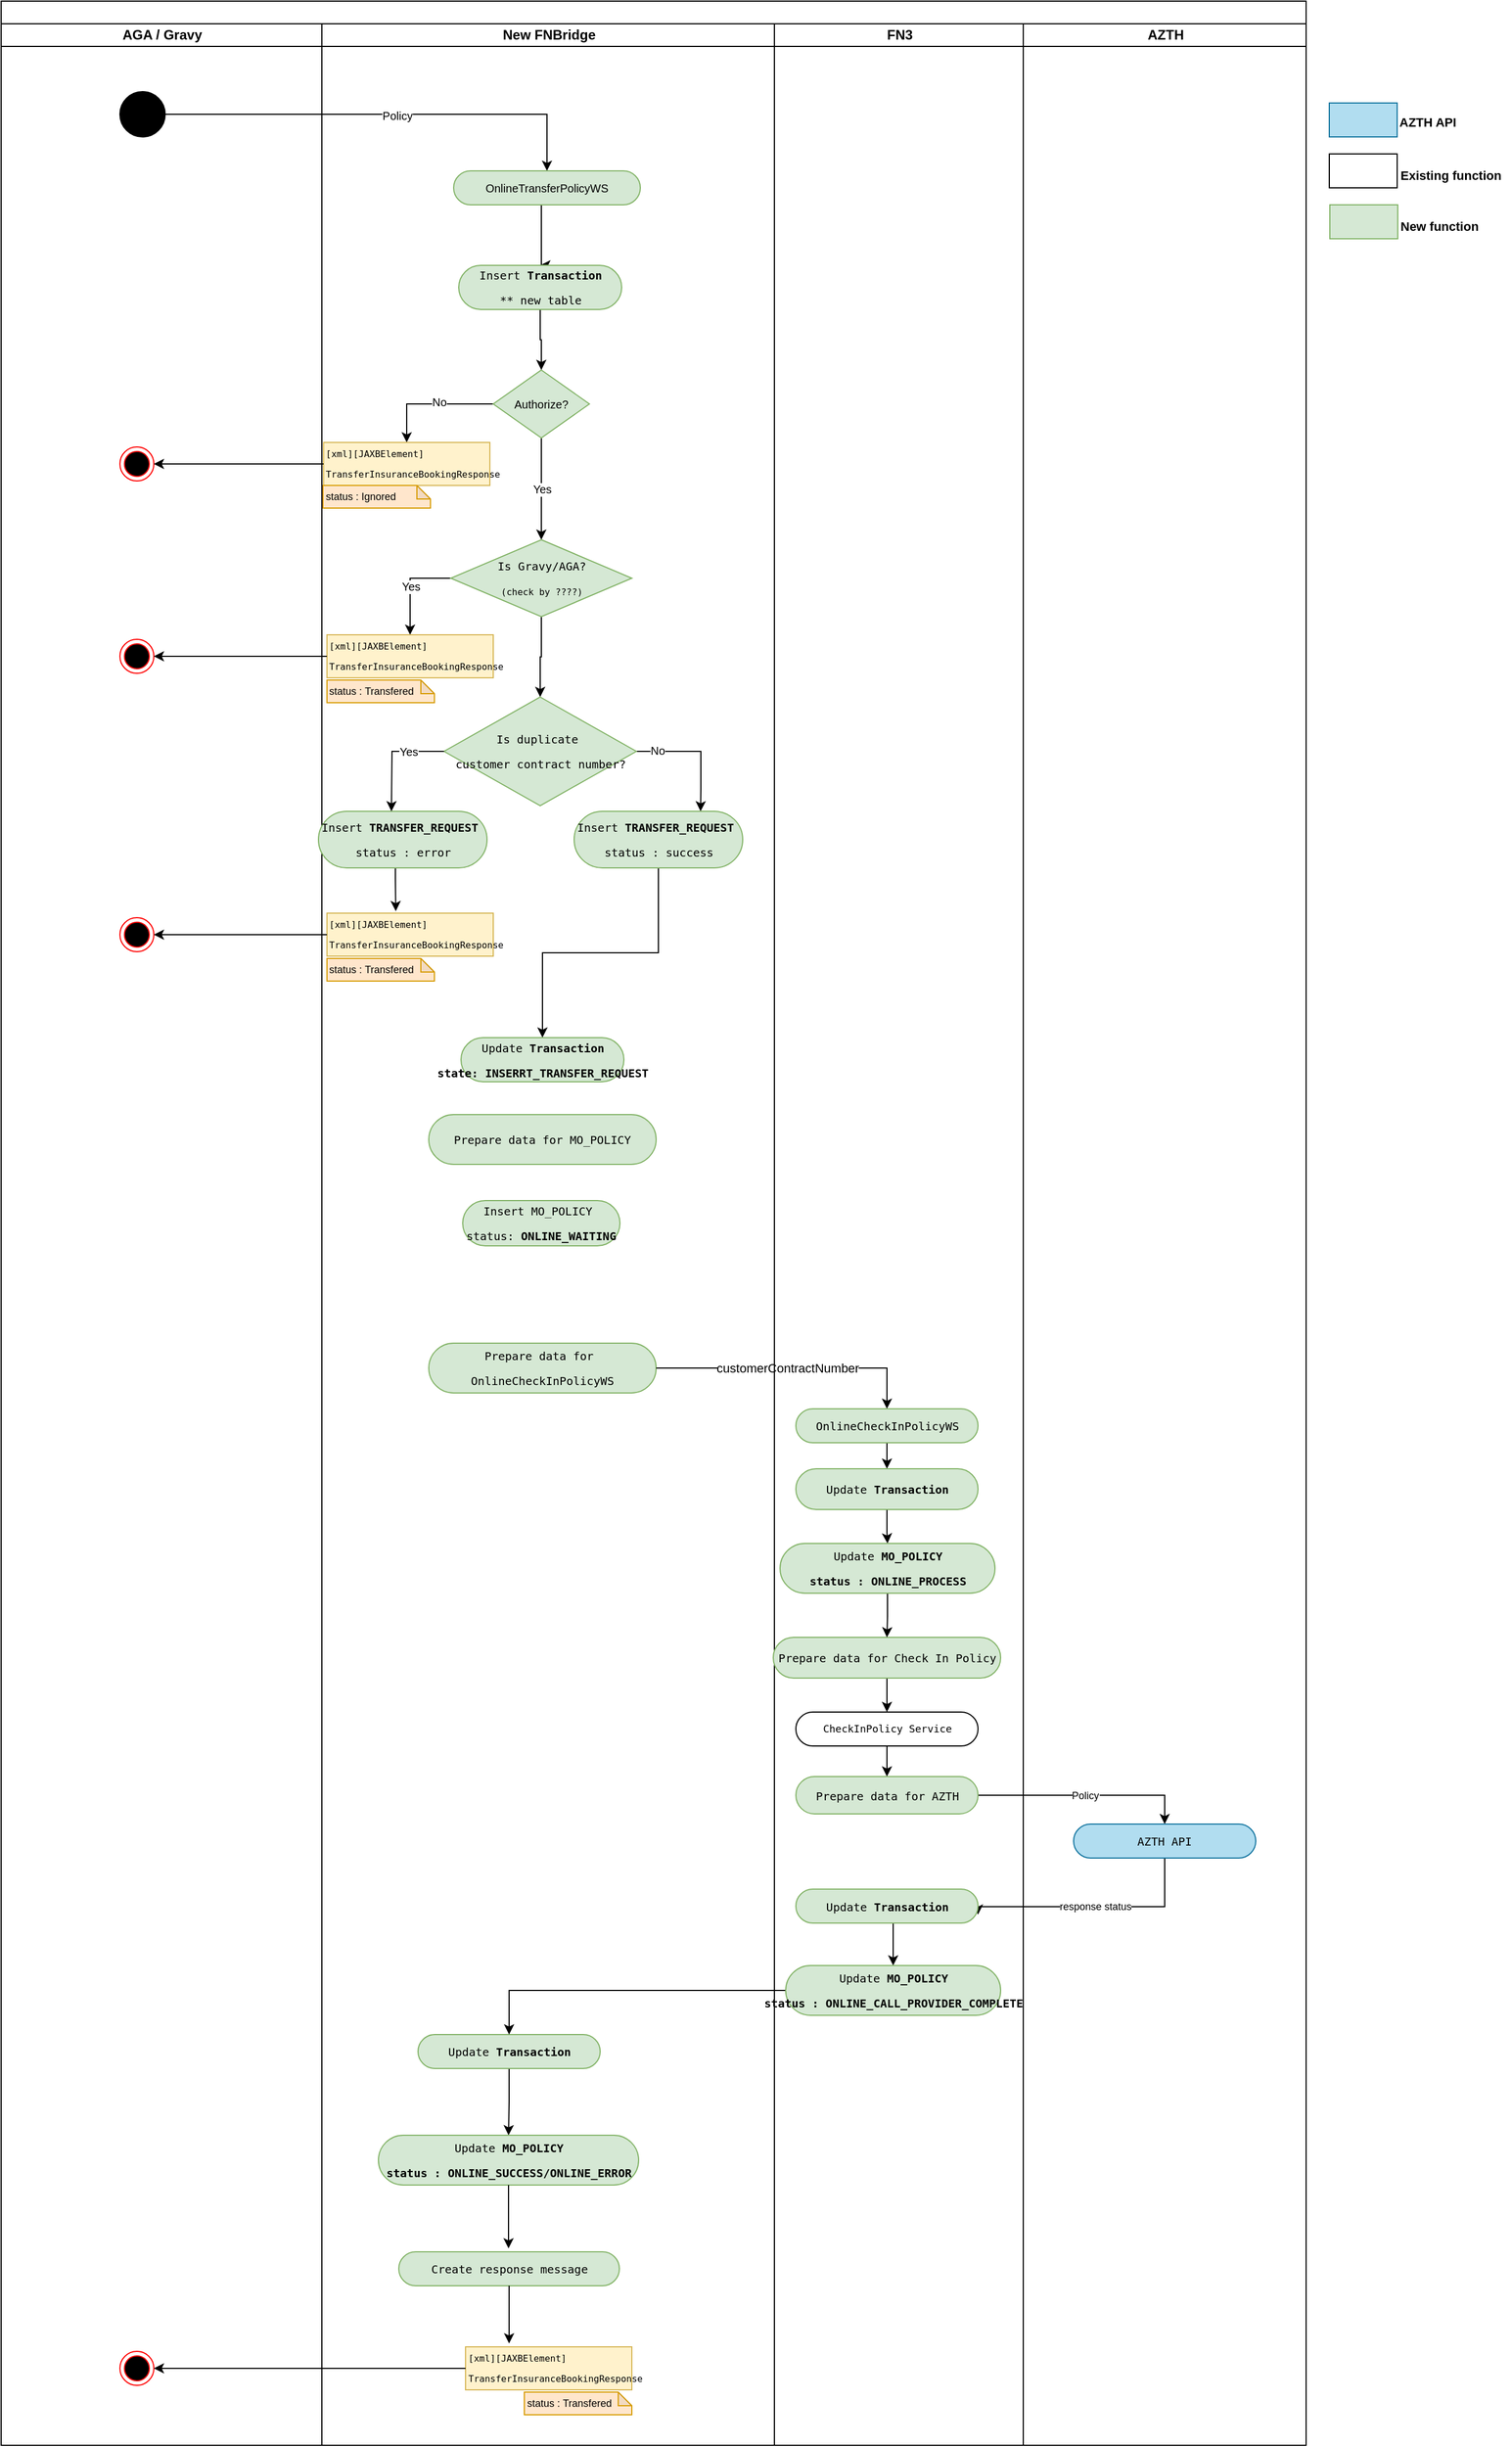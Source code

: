 <mxfile version="10.5.9" type="github"><diagram id="8qQC-5VBCCDyOXpX9dMf" name="Page-1"><mxGraphModel dx="1763" dy="633" grid="1" gridSize="10" guides="1" tooltips="1" connect="1" arrows="1" fold="1" page="1" pageScale="1" pageWidth="850" pageHeight="1100" math="0" shadow="0"><root><mxCell id="0"/><mxCell id="1" parent="0"/><mxCell id="WQycYl3qGyh3VKlPMucF-1" value="" style="swimlane;html=1;childLayout=stackLayout;startSize=20;rounded=0;shadow=0;comic=0;labelBackgroundColor=none;strokeWidth=1;fontFamily=Verdana;fontSize=12;align=center;" vertex="1" parent="1"><mxGeometry x="40" y="20" width="1153.5" height="2160" as="geometry"/></mxCell><mxCell id="WQycYl3qGyh3VKlPMucF-2" value="AGA / Gravy" style="swimlane;html=1;startSize=20;" vertex="1" parent="WQycYl3qGyh3VKlPMucF-1"><mxGeometry y="20" width="283.5" height="2140" as="geometry"/></mxCell><mxCell id="WQycYl3qGyh3VKlPMucF-3" value="" style="ellipse;whiteSpace=wrap;html=1;rounded=0;shadow=0;comic=0;labelBackgroundColor=none;strokeColor=#000000;strokeWidth=1;fillColor=#000000;fontFamily=Verdana;fontSize=12;fontColor=#000000;align=center;" vertex="1" parent="WQycYl3qGyh3VKlPMucF-2"><mxGeometry x="105" y="60" width="40" height="40" as="geometry"/></mxCell><mxCell id="WQycYl3qGyh3VKlPMucF-4" value="" style="ellipse;shape=endState;fillColor=#000000;strokeColor=#ff0000" vertex="1" parent="WQycYl3qGyh3VKlPMucF-2"><mxGeometry x="105" y="374" width="30" height="30" as="geometry"/></mxCell><mxCell id="WQycYl3qGyh3VKlPMucF-5" value="" style="ellipse;shape=endState;fillColor=#000000;strokeColor=#ff0000" vertex="1" parent="WQycYl3qGyh3VKlPMucF-2"><mxGeometry x="105" y="544" width="30" height="30" as="geometry"/></mxCell><mxCell id="WQycYl3qGyh3VKlPMucF-6" value="" style="ellipse;shape=endState;fillColor=#000000;strokeColor=#ff0000" vertex="1" parent="WQycYl3qGyh3VKlPMucF-2"><mxGeometry x="105" y="2057" width="30" height="30" as="geometry"/></mxCell><mxCell id="WQycYl3qGyh3VKlPMucF-51" style="edgeStyle=orthogonalEdgeStyle;rounded=0;orthogonalLoop=1;jettySize=auto;html=1;entryX=0.5;entryY=0;entryDx=0;entryDy=0;fontFamily=Helvetica;fontSize=10;" edge="1" parent="WQycYl3qGyh3VKlPMucF-1" source="WQycYl3qGyh3VKlPMucF-3" target="WQycYl3qGyh3VKlPMucF-9"><mxGeometry relative="1" as="geometry"/></mxCell><mxCell id="WQycYl3qGyh3VKlPMucF-52" value="Policy" style="text;html=1;resizable=0;points=[];align=center;verticalAlign=middle;labelBackgroundColor=#ffffff;fontSize=10;fontFamily=Helvetica;" vertex="1" connectable="0" parent="WQycYl3qGyh3VKlPMucF-51"><mxGeometry x="0.055" y="-1" relative="1" as="geometry"><mxPoint as="offset"/></mxGeometry></mxCell><mxCell id="WQycYl3qGyh3VKlPMucF-7" value="New FNBridge" style="swimlane;html=1;startSize=20;" vertex="1" parent="WQycYl3qGyh3VKlPMucF-1"><mxGeometry x="283.5" y="20" width="400" height="2140" as="geometry"/></mxCell><mxCell id="WQycYl3qGyh3VKlPMucF-104" style="edgeStyle=orthogonalEdgeStyle;rounded=0;orthogonalLoop=1;jettySize=auto;html=1;entryX=0.5;entryY=0;entryDx=0;entryDy=0;" edge="1" parent="WQycYl3qGyh3VKlPMucF-7" source="WQycYl3qGyh3VKlPMucF-9" target="WQycYl3qGyh3VKlPMucF-103"><mxGeometry relative="1" as="geometry"><Array as="points"><mxPoint x="194" y="170"/><mxPoint x="194" y="170"/></Array></mxGeometry></mxCell><mxCell id="WQycYl3qGyh3VKlPMucF-9" value="&lt;div style=&quot;font-size: 10px&quot;&gt;&lt;span style=&quot;font-size: 10px&quot;&gt;OnlineTransferPolicyWS&lt;/span&gt;&lt;/div&gt;" style="rounded=1;whiteSpace=wrap;html=1;shadow=0;comic=0;labelBackgroundColor=none;strokeColor=#82b366;strokeWidth=1;fillColor=#d5e8d4;fontFamily=Helvetica;fontSize=10;align=center;arcSize=50;" vertex="1" parent="WQycYl3qGyh3VKlPMucF-7"><mxGeometry x="116.5" y="130" width="165" height="30" as="geometry"/></mxCell><mxCell id="WQycYl3qGyh3VKlPMucF-10" style="edgeStyle=orthogonalEdgeStyle;rounded=0;orthogonalLoop=1;jettySize=auto;html=1;entryX=0.5;entryY=0;entryDx=0;entryDy=0;fontFamily=Helvetica;fontSize=10;" edge="1" parent="WQycYl3qGyh3VKlPMucF-7" source="WQycYl3qGyh3VKlPMucF-13" target="WQycYl3qGyh3VKlPMucF-14"><mxGeometry relative="1" as="geometry"/></mxCell><mxCell id="WQycYl3qGyh3VKlPMucF-11" value="No" style="text;html=1;resizable=0;points=[];align=center;verticalAlign=middle;labelBackgroundColor=#ffffff;fontSize=10;fontFamily=Helvetica;" vertex="1" connectable="0" parent="WQycYl3qGyh3VKlPMucF-10"><mxGeometry x="-0.122" y="-2" relative="1" as="geometry"><mxPoint as="offset"/></mxGeometry></mxCell><mxCell id="WQycYl3qGyh3VKlPMucF-12" value="Yes" style="edgeStyle=orthogonalEdgeStyle;rounded=0;orthogonalLoop=1;jettySize=auto;html=1;entryX=0.5;entryY=0;entryDx=0;entryDy=0;fontFamily=Helvetica;fontSize=10;" edge="1" parent="WQycYl3qGyh3VKlPMucF-7" source="WQycYl3qGyh3VKlPMucF-13" target="WQycYl3qGyh3VKlPMucF-18"><mxGeometry relative="1" as="geometry"/></mxCell><mxCell id="WQycYl3qGyh3VKlPMucF-13" value="&lt;div style=&quot;font-size: 10px;&quot;&gt;Authorize?&lt;/div&gt;" style="rhombus;whiteSpace=wrap;html=1;fontSize=10;fontFamily=Helvetica;fillColor=#d5e8d4;strokeColor=#82b366;" vertex="1" parent="WQycYl3qGyh3VKlPMucF-7"><mxGeometry x="151.5" y="306" width="85" height="60" as="geometry"/></mxCell><mxCell id="WQycYl3qGyh3VKlPMucF-14" value="&lt;pre style=&quot;font-size: 8px&quot;&gt;&lt;span&gt;[xml][&lt;/span&gt;JAXBElement]&lt;/pre&gt;&lt;pre style=&quot;font-size: 8px&quot;&gt;&lt;pre&gt;&lt;pre&gt;&lt;span&gt;TransferInsuranceBookingResponse&lt;/span&gt;&lt;/pre&gt;&lt;/pre&gt;&lt;/pre&gt;" style="rounded=0;whiteSpace=wrap;html=1;fillColor=#fff2cc;strokeColor=#d6b656;fontSize=8;align=left;" vertex="1" parent="WQycYl3qGyh3VKlPMucF-7"><mxGeometry x="1.5" y="370" width="147" height="38" as="geometry"/></mxCell><mxCell id="WQycYl3qGyh3VKlPMucF-15" value="status :&amp;nbsp;&lt;span&gt;Ignored&lt;/span&gt;" style="shape=note;whiteSpace=wrap;html=1;backgroundOutline=1;darkOpacity=0.05;align=left;size=12;fillColor=#ffe6cc;strokeColor=#d79b00;fontSize=9;" vertex="1" parent="WQycYl3qGyh3VKlPMucF-7"><mxGeometry x="1" y="408" width="95" height="20" as="geometry"/></mxCell><mxCell id="WQycYl3qGyh3VKlPMucF-16" value="Yes" style="edgeStyle=orthogonalEdgeStyle;rounded=0;orthogonalLoop=1;jettySize=auto;html=1;entryX=0.5;entryY=0;entryDx=0;entryDy=0;fontFamily=Helvetica;fontSize=10;" edge="1" parent="WQycYl3qGyh3VKlPMucF-7" source="WQycYl3qGyh3VKlPMucF-18" target="WQycYl3qGyh3VKlPMucF-19"><mxGeometry relative="1" as="geometry"><Array as="points"><mxPoint x="78" y="490"/></Array></mxGeometry></mxCell><mxCell id="WQycYl3qGyh3VKlPMucF-17" style="edgeStyle=orthogonalEdgeStyle;rounded=0;orthogonalLoop=1;jettySize=auto;html=1;entryX=0.5;entryY=0;entryDx=0;entryDy=0;fontFamily=Helvetica;fontSize=10;" edge="1" parent="WQycYl3qGyh3VKlPMucF-7" source="WQycYl3qGyh3VKlPMucF-18" target="WQycYl3qGyh3VKlPMucF-29"><mxGeometry relative="1" as="geometry"/></mxCell><mxCell id="WQycYl3qGyh3VKlPMucF-18" value="&lt;p style=&quot;line-height: 70%&quot;&gt;&lt;/p&gt;&lt;pre style=&quot;font-size: 10px&quot;&gt;Is Gravy/AGA?&lt;/pre&gt;&lt;pre&gt;&lt;font style=&quot;font-size: 8px&quot;&gt;(check by ????)&lt;/font&gt;&lt;/pre&gt;&lt;p&gt;&lt;/p&gt;" style="rhombus;whiteSpace=wrap;html=1;fontSize=10;fillColor=#d5e8d4;strokeColor=#82b366;" vertex="1" parent="WQycYl3qGyh3VKlPMucF-7"><mxGeometry x="114" y="456" width="160" height="68" as="geometry"/></mxCell><mxCell id="WQycYl3qGyh3VKlPMucF-19" value="&lt;pre style=&quot;font-size: 8px&quot;&gt;&lt;span&gt;[xml][&lt;/span&gt;JAXBElement]&lt;/pre&gt;&lt;pre style=&quot;font-size: 8px&quot;&gt;&lt;pre&gt;&lt;pre&gt;&lt;span&gt;TransferInsuranceBookingResponse&lt;/span&gt;&lt;/pre&gt;&lt;/pre&gt;&lt;/pre&gt;" style="rounded=0;whiteSpace=wrap;html=1;fillColor=#fff2cc;strokeColor=#d6b656;fontSize=8;align=left;" vertex="1" parent="WQycYl3qGyh3VKlPMucF-7"><mxGeometry x="4.5" y="540" width="147" height="38" as="geometry"/></mxCell><mxCell id="WQycYl3qGyh3VKlPMucF-20" value="status :&amp;nbsp;&lt;span&gt;Transfered&lt;/span&gt;" style="shape=note;whiteSpace=wrap;html=1;backgroundOutline=1;darkOpacity=0.05;align=left;size=12;fillColor=#ffe6cc;strokeColor=#d79b00;fontSize=9;" vertex="1" parent="WQycYl3qGyh3VKlPMucF-7"><mxGeometry x="4.5" y="580" width="95" height="20" as="geometry"/></mxCell><mxCell id="WQycYl3qGyh3VKlPMucF-21" style="edgeStyle=orthogonalEdgeStyle;rounded=0;orthogonalLoop=1;jettySize=auto;html=1;entryX=0.414;entryY=-0.047;entryDx=0;entryDy=0;entryPerimeter=0;fontFamily=Helvetica;fontSize=10;" edge="1" parent="WQycYl3qGyh3VKlPMucF-7" source="WQycYl3qGyh3VKlPMucF-22" target="WQycYl3qGyh3VKlPMucF-33"><mxGeometry relative="1" as="geometry"><Array as="points"><mxPoint x="65" y="756"/><mxPoint x="65" y="756"/></Array></mxGeometry></mxCell><mxCell id="WQycYl3qGyh3VKlPMucF-22" value="&lt;pre style=&quot;font-size: 10px&quot;&gt;&lt;pre style=&quot;font-size: 10px&quot;&gt;Insert &lt;b&gt;TRANSFER_REQUEST &lt;/b&gt;&lt;/pre&gt;&lt;pre style=&quot;font-size: 10px&quot;&gt;status : error&lt;/pre&gt;&lt;/pre&gt;" style="rounded=1;whiteSpace=wrap;html=1;shadow=0;comic=0;labelBackgroundColor=none;strokeColor=#82b366;strokeWidth=1;fillColor=#d5e8d4;fontFamily=Verdana;fontSize=10;align=center;arcSize=50;" vertex="1" parent="WQycYl3qGyh3VKlPMucF-7"><mxGeometry x="-3" y="696" width="149" height="50" as="geometry"/></mxCell><mxCell id="WQycYl3qGyh3VKlPMucF-27" style="edgeStyle=orthogonalEdgeStyle;rounded=0;orthogonalLoop=1;jettySize=auto;html=1;entryX=0.75;entryY=0;entryDx=0;entryDy=0;fontFamily=Helvetica;fontSize=10;" edge="1" parent="WQycYl3qGyh3VKlPMucF-7" source="WQycYl3qGyh3VKlPMucF-29" target="WQycYl3qGyh3VKlPMucF-31"><mxGeometry relative="1" as="geometry"><Array as="points"><mxPoint x="335" y="643"/><mxPoint x="335" y="676"/></Array></mxGeometry></mxCell><mxCell id="WQycYl3qGyh3VKlPMucF-28" value="No" style="text;html=1;resizable=0;points=[];align=center;verticalAlign=middle;labelBackgroundColor=#ffffff;fontSize=10;fontFamily=Helvetica;" vertex="1" connectable="0" parent="WQycYl3qGyh3VKlPMucF-27"><mxGeometry x="-0.667" y="1" relative="1" as="geometry"><mxPoint as="offset"/></mxGeometry></mxCell><mxCell id="WQycYl3qGyh3VKlPMucF-29" value="&lt;p style=&quot;line-height: 70%; font-size: 10px;&quot;&gt;&lt;/p&gt;&lt;pre style=&quot;font-size: 10px;&quot;&gt;Is duplicate &lt;/pre&gt;&lt;pre style=&quot;font-size: 10px;&quot;&gt;customer contract number?&lt;/pre&gt;&lt;p style=&quot;font-size: 10px;&quot;&gt;&lt;/p&gt;" style="rhombus;whiteSpace=wrap;html=1;fontSize=10;fillColor=#d5e8d4;strokeColor=#82b366;" vertex="1" parent="WQycYl3qGyh3VKlPMucF-7"><mxGeometry x="108" y="595" width="170" height="96" as="geometry"/></mxCell><mxCell id="WQycYl3qGyh3VKlPMucF-87" style="edgeStyle=orthogonalEdgeStyle;rounded=0;orthogonalLoop=1;jettySize=auto;html=1;entryX=0.5;entryY=0;entryDx=0;entryDy=0;" edge="1" parent="WQycYl3qGyh3VKlPMucF-7" source="WQycYl3qGyh3VKlPMucF-31" target="WQycYl3qGyh3VKlPMucF-45"><mxGeometry relative="1" as="geometry"/></mxCell><mxCell id="WQycYl3qGyh3VKlPMucF-31" value="&lt;pre style=&quot;font-size: 10px&quot;&gt;&lt;pre style=&quot;font-size: 10px&quot;&gt;Insert &lt;b&gt;TRANSFER_REQUEST &lt;/b&gt;&lt;/pre&gt;&lt;pre style=&quot;font-size: 10px&quot;&gt;status : success&lt;/pre&gt;&lt;/pre&gt;" style="rounded=1;whiteSpace=wrap;html=1;shadow=0;comic=0;labelBackgroundColor=none;strokeColor=#82b366;strokeWidth=1;fillColor=#d5e8d4;fontFamily=Verdana;fontSize=10;align=center;arcSize=50;" vertex="1" parent="WQycYl3qGyh3VKlPMucF-7"><mxGeometry x="223" y="696" width="149" height="50" as="geometry"/></mxCell><mxCell id="WQycYl3qGyh3VKlPMucF-32" value="" style="ellipse;shape=endState;fillColor=#000000;strokeColor=#ff0000" vertex="1" parent="WQycYl3qGyh3VKlPMucF-7"><mxGeometry x="-178.5" y="790" width="30" height="30" as="geometry"/></mxCell><mxCell id="WQycYl3qGyh3VKlPMucF-33" value="&lt;pre style=&quot;font-size: 8px&quot;&gt;&lt;span&gt;[xml][&lt;/span&gt;JAXBElement]&lt;/pre&gt;&lt;pre style=&quot;font-size: 8px&quot;&gt;&lt;pre&gt;&lt;pre&gt;&lt;span&gt;TransferInsuranceBookingResponse&lt;/span&gt;&lt;/pre&gt;&lt;/pre&gt;&lt;/pre&gt;" style="rounded=0;whiteSpace=wrap;html=1;fillColor=#fff2cc;strokeColor=#d6b656;fontSize=8;align=left;" vertex="1" parent="WQycYl3qGyh3VKlPMucF-7"><mxGeometry x="4.5" y="786" width="147" height="38" as="geometry"/></mxCell><mxCell id="WQycYl3qGyh3VKlPMucF-34" value="status :&amp;nbsp;&lt;span&gt;Transfered&lt;/span&gt;" style="shape=note;whiteSpace=wrap;html=1;backgroundOutline=1;darkOpacity=0.05;align=left;size=12;fillColor=#ffe6cc;strokeColor=#d79b00;fontSize=9;" vertex="1" parent="WQycYl3qGyh3VKlPMucF-7"><mxGeometry x="4.5" y="826" width="95" height="20" as="geometry"/></mxCell><mxCell id="WQycYl3qGyh3VKlPMucF-35" style="edgeStyle=orthogonalEdgeStyle;rounded=0;orthogonalLoop=1;jettySize=auto;html=1;entryX=1;entryY=0.5;entryDx=0;entryDy=0;fontFamily=Helvetica;fontSize=10;" edge="1" parent="WQycYl3qGyh3VKlPMucF-7" source="WQycYl3qGyh3VKlPMucF-33" target="WQycYl3qGyh3VKlPMucF-32"><mxGeometry relative="1" as="geometry"/></mxCell><mxCell id="WQycYl3qGyh3VKlPMucF-38" value="&lt;pre style=&quot;font-size: 10px&quot;&gt;&lt;pre style=&quot;font-size: 10px&quot;&gt;Create response message&lt;br&gt;&lt;/pre&gt;&lt;/pre&gt;" style="rounded=1;whiteSpace=wrap;html=1;shadow=0;comic=0;labelBackgroundColor=none;strokeColor=#82b366;strokeWidth=1;fillColor=#d5e8d4;fontFamily=Verdana;fontSize=10;align=center;arcSize=50;" vertex="1" parent="WQycYl3qGyh3VKlPMucF-7"><mxGeometry x="68" y="1969" width="195" height="30" as="geometry"/></mxCell><mxCell id="WQycYl3qGyh3VKlPMucF-39" value="&lt;pre style=&quot;font-size: 8px&quot;&gt;&lt;span&gt;[xml][&lt;/span&gt;JAXBElement]&lt;/pre&gt;&lt;pre style=&quot;font-size: 8px&quot;&gt;&lt;pre&gt;&lt;pre&gt;&lt;span&gt;TransferInsuranceBookingResponse&lt;/span&gt;&lt;/pre&gt;&lt;/pre&gt;&lt;/pre&gt;" style="rounded=0;whiteSpace=wrap;html=1;fillColor=#fff2cc;strokeColor=#d6b656;fontSize=8;align=left;" vertex="1" parent="WQycYl3qGyh3VKlPMucF-7"><mxGeometry x="127" y="2053" width="147" height="38" as="geometry"/></mxCell><mxCell id="WQycYl3qGyh3VKlPMucF-40" value="status :&amp;nbsp;&lt;span&gt;Transfered&lt;/span&gt;" style="shape=note;whiteSpace=wrap;html=1;backgroundOutline=1;darkOpacity=0.05;align=left;size=12;fillColor=#ffe6cc;strokeColor=#d79b00;fontSize=9;" vertex="1" parent="WQycYl3qGyh3VKlPMucF-7"><mxGeometry x="179" y="2093" width="95" height="20" as="geometry"/></mxCell><mxCell id="WQycYl3qGyh3VKlPMucF-41" style="edgeStyle=orthogonalEdgeStyle;rounded=0;html=1;jettySize=auto;orthogonalLoop=1;fontSize=10;" edge="1" parent="WQycYl3qGyh3VKlPMucF-7" source="WQycYl3qGyh3VKlPMucF-38"><mxGeometry relative="1" as="geometry"><mxPoint x="165.5" y="2050" as="targetPoint"/></mxGeometry></mxCell><mxCell id="WQycYl3qGyh3VKlPMucF-97" style="edgeStyle=orthogonalEdgeStyle;rounded=0;orthogonalLoop=1;jettySize=auto;html=1;" edge="1" parent="WQycYl3qGyh3VKlPMucF-7" source="WQycYl3qGyh3VKlPMucF-43" target="WQycYl3qGyh3VKlPMucF-95"><mxGeometry relative="1" as="geometry"/></mxCell><mxCell id="WQycYl3qGyh3VKlPMucF-43" value="&lt;pre style=&quot;font-size: 10px&quot;&gt;&lt;pre style=&quot;font-size: 10px&quot;&gt;Update &lt;b&gt;Transaction&lt;/b&gt;&lt;/pre&gt;&lt;/pre&gt;" style="rounded=1;whiteSpace=wrap;html=1;shadow=0;comic=0;labelBackgroundColor=none;strokeColor=#82b366;strokeWidth=1;fillColor=#d5e8d4;fontFamily=Verdana;fontSize=10;align=center;arcSize=50;" vertex="1" parent="WQycYl3qGyh3VKlPMucF-7"><mxGeometry x="85" y="1777" width="161" height="30" as="geometry"/></mxCell><mxCell id="WQycYl3qGyh3VKlPMucF-45" value="&lt;pre&gt;&lt;pre&gt;&lt;pre style=&quot;font-size: 10px&quot;&gt;Update &lt;b&gt;Transaction&lt;/b&gt;&lt;/pre&gt;&lt;pre&gt;&lt;b style=&quot;font-size: 10px&quot;&gt;state: &lt;/b&gt;&lt;b&gt;INSERRT_TRANSFER_REQUEST&lt;/b&gt;&lt;/pre&gt;&lt;/pre&gt;&lt;/pre&gt;" style="rounded=1;whiteSpace=wrap;html=1;shadow=0;comic=0;labelBackgroundColor=none;strokeColor=#82b366;strokeWidth=1;fillColor=#d5e8d4;fontFamily=Verdana;fontSize=10;align=center;arcSize=50;" vertex="1" parent="WQycYl3qGyh3VKlPMucF-7"><mxGeometry x="123" y="896" width="144" height="39" as="geometry"/></mxCell><mxCell id="WQycYl3qGyh3VKlPMucF-47" value="&lt;pre style=&quot;font-size: 10px&quot;&gt;&lt;pre style=&quot;font-size: 10px&quot;&gt;Prepare data for MO_POLICY&lt;/pre&gt;&lt;/pre&gt;" style="rounded=1;whiteSpace=wrap;html=1;shadow=0;comic=0;labelBackgroundColor=none;strokeColor=#82b366;strokeWidth=1;fillColor=#d5e8d4;fontFamily=Verdana;fontSize=10;align=center;arcSize=50;" vertex="1" parent="WQycYl3qGyh3VKlPMucF-7"><mxGeometry x="94.5" y="964" width="201" height="44" as="geometry"/></mxCell><mxCell id="WQycYl3qGyh3VKlPMucF-49" value="&lt;pre&gt;&lt;pre style=&quot;font-size: 10px&quot;&gt;Insert MO_POLICY &lt;/pre&gt;&lt;pre&gt;status:&lt;b style=&quot;font-size: 10px&quot;&gt; &lt;/b&gt;&lt;b&gt;ONLINE_WAITING&lt;/b&gt;&lt;/pre&gt;&lt;/pre&gt;" style="rounded=1;whiteSpace=wrap;html=1;shadow=0;comic=0;labelBackgroundColor=none;strokeColor=#82b366;strokeWidth=1;fillColor=#d5e8d4;fontFamily=Verdana;fontSize=10;align=center;arcSize=50;" vertex="1" parent="WQycYl3qGyh3VKlPMucF-7"><mxGeometry x="124.5" y="1040" width="139" height="40" as="geometry"/></mxCell><mxCell id="WQycYl3qGyh3VKlPMucF-50" value="&lt;pre style=&quot;font-size: 10px&quot;&gt;&lt;pre style=&quot;font-size: 10px&quot;&gt;Prepare data for &lt;/pre&gt;&lt;pre style=&quot;font-size: 10px&quot;&gt;OnlineCheckInPolicyWS&lt;/pre&gt;&lt;/pre&gt;" style="rounded=1;whiteSpace=wrap;html=1;shadow=0;comic=0;labelBackgroundColor=none;strokeColor=#82b366;strokeWidth=1;fillColor=#d5e8d4;fontFamily=Verdana;fontSize=10;align=center;arcSize=50;" vertex="1" parent="WQycYl3qGyh3VKlPMucF-7"><mxGeometry x="94.5" y="1166" width="201" height="44" as="geometry"/></mxCell><mxCell id="WQycYl3qGyh3VKlPMucF-95" value="&lt;pre&gt;&lt;pre style=&quot;font-size: 10px&quot;&gt;Update &lt;b&gt;MO_POLICY&lt;/b&gt;&lt;/pre&gt;&lt;pre&gt;&lt;b style=&quot;font-size: 10px&quot;&gt;status : &lt;/b&gt;&lt;b&gt;ONLINE_SUCCESS/ONLINE_ERROR&lt;/b&gt;&lt;/pre&gt;&lt;/pre&gt;" style="rounded=1;whiteSpace=wrap;html=1;shadow=0;comic=0;labelBackgroundColor=none;strokeColor=#82b366;strokeWidth=1;fillColor=#d5e8d4;fontFamily=Verdana;fontSize=10;align=center;arcSize=50;" vertex="1" parent="WQycYl3qGyh3VKlPMucF-7"><mxGeometry x="50" y="1866" width="230" height="44" as="geometry"/></mxCell><mxCell id="WQycYl3qGyh3VKlPMucF-105" style="edgeStyle=orthogonalEdgeStyle;rounded=0;orthogonalLoop=1;jettySize=auto;html=1;entryX=0.5;entryY=0;entryDx=0;entryDy=0;" edge="1" parent="WQycYl3qGyh3VKlPMucF-7" source="WQycYl3qGyh3VKlPMucF-103" target="WQycYl3qGyh3VKlPMucF-13"><mxGeometry relative="1" as="geometry"/></mxCell><mxCell id="WQycYl3qGyh3VKlPMucF-103" value="&lt;pre style=&quot;font-size: 10px&quot;&gt;&lt;pre style=&quot;font-size: 10px&quot;&gt;Insert &lt;b&gt;Transaction&lt;/b&gt;&lt;/pre&gt;&lt;pre style=&quot;font-size: 10px&quot;&gt;** new table&lt;/pre&gt;&lt;/pre&gt;" style="rounded=1;whiteSpace=wrap;html=1;shadow=0;comic=0;labelBackgroundColor=none;strokeColor=#82b366;strokeWidth=1;fillColor=#d5e8d4;fontFamily=Verdana;fontSize=10;align=center;arcSize=50;" vertex="1" parent="WQycYl3qGyh3VKlPMucF-7"><mxGeometry x="121" y="213.5" width="144" height="39" as="geometry"/></mxCell><mxCell id="WQycYl3qGyh3VKlPMucF-53" style="edgeStyle=orthogonalEdgeStyle;rounded=0;html=1;entryX=1;entryY=0.5;entryDx=0;entryDy=0;jettySize=auto;orthogonalLoop=1;fontSize=10;" edge="1" parent="WQycYl3qGyh3VKlPMucF-1" source="WQycYl3qGyh3VKlPMucF-14" target="WQycYl3qGyh3VKlPMucF-4"><mxGeometry relative="1" as="geometry"/></mxCell><mxCell id="WQycYl3qGyh3VKlPMucF-54" style="edgeStyle=orthogonalEdgeStyle;rounded=0;orthogonalLoop=1;jettySize=auto;html=1;entryX=1;entryY=0.5;entryDx=0;entryDy=0;fontFamily=Helvetica;fontSize=10;" edge="1" parent="WQycYl3qGyh3VKlPMucF-1" source="WQycYl3qGyh3VKlPMucF-19" target="WQycYl3qGyh3VKlPMucF-5"><mxGeometry relative="1" as="geometry"/></mxCell><mxCell id="WQycYl3qGyh3VKlPMucF-55" style="edgeStyle=orthogonalEdgeStyle;rounded=0;orthogonalLoop=1;jettySize=auto;html=1;fontFamily=Helvetica;fontSize=10;" edge="1" parent="WQycYl3qGyh3VKlPMucF-1" source="WQycYl3qGyh3VKlPMucF-39" target="WQycYl3qGyh3VKlPMucF-6"><mxGeometry relative="1" as="geometry"/></mxCell><mxCell id="WQycYl3qGyh3VKlPMucF-56" style="edgeStyle=orthogonalEdgeStyle;rounded=0;orthogonalLoop=1;jettySize=auto;html=1;entryX=0.5;entryY=0;entryDx=0;entryDy=0;fontFamily=Helvetica;fontSize=9;" edge="1" parent="WQycYl3qGyh3VKlPMucF-1" source="WQycYl3qGyh3VKlPMucF-70" target="WQycYl3qGyh3VKlPMucF-75"><mxGeometry relative="1" as="geometry"/></mxCell><mxCell id="WQycYl3qGyh3VKlPMucF-57" value="Policy" style="text;html=1;resizable=0;points=[];align=center;verticalAlign=middle;labelBackgroundColor=#ffffff;fontSize=9;fontFamily=Helvetica;" vertex="1" connectable="0" parent="WQycYl3qGyh3VKlPMucF-56"><mxGeometry x="-0.37" y="-4" relative="1" as="geometry"><mxPoint x="34.5" y="-3.5" as="offset"/></mxGeometry></mxCell><mxCell id="WQycYl3qGyh3VKlPMucF-58" style="edgeStyle=orthogonalEdgeStyle;rounded=0;orthogonalLoop=1;jettySize=auto;html=1;entryX=1;entryY=0.75;entryDx=0;entryDy=0;fontFamily=Helvetica;fontSize=9;" edge="1" parent="WQycYl3qGyh3VKlPMucF-1" source="WQycYl3qGyh3VKlPMucF-75" target="WQycYl3qGyh3VKlPMucF-65"><mxGeometry relative="1" as="geometry"><Array as="points"><mxPoint x="1029" y="1684"/><mxPoint x="863" y="1684"/></Array></mxGeometry></mxCell><mxCell id="WQycYl3qGyh3VKlPMucF-59" value="response status" style="text;html=1;resizable=0;points=[];align=center;verticalAlign=middle;labelBackgroundColor=#ffffff;fontSize=9;fontFamily=Helvetica;" vertex="1" connectable="0" parent="WQycYl3qGyh3VKlPMucF-58"><mxGeometry x="-0.022" relative="1" as="geometry"><mxPoint as="offset"/></mxGeometry></mxCell><mxCell id="WQycYl3qGyh3VKlPMucF-76" style="edgeStyle=orthogonalEdgeStyle;rounded=0;orthogonalLoop=1;jettySize=auto;html=1;entryX=0.5;entryY=0;entryDx=0;entryDy=0;fontFamily=Helvetica;fontSize=11;" edge="1" parent="WQycYl3qGyh3VKlPMucF-1" source="WQycYl3qGyh3VKlPMucF-50" target="WQycYl3qGyh3VKlPMucF-63"><mxGeometry relative="1" as="geometry"/></mxCell><mxCell id="WQycYl3qGyh3VKlPMucF-77" value="customerContractNumber" style="text;html=1;resizable=0;points=[];align=center;verticalAlign=middle;labelBackgroundColor=#ffffff;fontSize=11;fontFamily=Helvetica;" vertex="1" connectable="0" parent="WQycYl3qGyh3VKlPMucF-76"><mxGeometry x="-0.688" y="-1" relative="1" as="geometry"><mxPoint x="78" y="-1" as="offset"/></mxGeometry></mxCell><mxCell id="WQycYl3qGyh3VKlPMucF-101" style="edgeStyle=orthogonalEdgeStyle;rounded=0;orthogonalLoop=1;jettySize=auto;html=1;entryX=0.5;entryY=0;entryDx=0;entryDy=0;" edge="1" parent="WQycYl3qGyh3VKlPMucF-1" source="WQycYl3qGyh3VKlPMucF-100" target="WQycYl3qGyh3VKlPMucF-43"><mxGeometry relative="1" as="geometry"/></mxCell><mxCell id="WQycYl3qGyh3VKlPMucF-61" value="FN3" style="swimlane;html=1;startSize=20;" vertex="1" parent="WQycYl3qGyh3VKlPMucF-1"><mxGeometry x="683.5" y="20" width="220" height="2140" as="geometry"/></mxCell><mxCell id="WQycYl3qGyh3VKlPMucF-62" style="edgeStyle=orthogonalEdgeStyle;rounded=0;orthogonalLoop=1;jettySize=auto;html=1;entryX=0.5;entryY=0;entryDx=0;entryDy=0;fontFamily=Helvetica;fontSize=9;" edge="1" parent="WQycYl3qGyh3VKlPMucF-61" source="WQycYl3qGyh3VKlPMucF-63" target="WQycYl3qGyh3VKlPMucF-69"><mxGeometry relative="1" as="geometry"/></mxCell><mxCell id="WQycYl3qGyh3VKlPMucF-63" value="&lt;pre style=&quot;font-size: 10px&quot;&gt;&lt;pre style=&quot;font-size: 10px&quot;&gt;OnlineCheckInPolicyWS&lt;/pre&gt;&lt;/pre&gt;" style="rounded=1;whiteSpace=wrap;html=1;shadow=0;comic=0;labelBackgroundColor=none;strokeColor=#82b366;strokeWidth=1;fillColor=#d5e8d4;fontFamily=Verdana;fontSize=10;align=center;arcSize=50;" vertex="1" parent="WQycYl3qGyh3VKlPMucF-61"><mxGeometry x="19" y="1224" width="161" height="30" as="geometry"/></mxCell><mxCell id="WQycYl3qGyh3VKlPMucF-102" style="edgeStyle=orthogonalEdgeStyle;rounded=0;orthogonalLoop=1;jettySize=auto;html=1;entryX=0.5;entryY=0;entryDx=0;entryDy=0;" edge="1" parent="WQycYl3qGyh3VKlPMucF-61" source="WQycYl3qGyh3VKlPMucF-65" target="WQycYl3qGyh3VKlPMucF-100"><mxGeometry relative="1" as="geometry"><Array as="points"><mxPoint x="105" y="1686"/><mxPoint x="105" y="1686"/></Array></mxGeometry></mxCell><mxCell id="WQycYl3qGyh3VKlPMucF-65" value="&lt;pre style=&quot;font-size: 10px&quot;&gt;&lt;pre style=&quot;font-size: 10px&quot;&gt;Update &lt;b&gt;Transaction&lt;/b&gt;&lt;/pre&gt;&lt;/pre&gt;" style="rounded=1;whiteSpace=wrap;html=1;shadow=0;comic=0;labelBackgroundColor=none;strokeColor=#82b366;strokeWidth=1;fillColor=#d5e8d4;fontFamily=Verdana;fontSize=10;align=center;arcSize=50;" vertex="1" parent="WQycYl3qGyh3VKlPMucF-61"><mxGeometry x="19" y="1648.5" width="161" height="30" as="geometry"/></mxCell><mxCell id="WQycYl3qGyh3VKlPMucF-66" style="edgeStyle=orthogonalEdgeStyle;rounded=0;orthogonalLoop=1;jettySize=auto;html=1;entryX=0.5;entryY=0;entryDx=0;entryDy=0;fontFamily=Helvetica;fontSize=9;" edge="1" parent="WQycYl3qGyh3VKlPMucF-61" source="WQycYl3qGyh3VKlPMucF-67" target="WQycYl3qGyh3VKlPMucF-70"><mxGeometry relative="1" as="geometry"/></mxCell><mxCell id="WQycYl3qGyh3VKlPMucF-67" value="&lt;pre style=&quot;font-size: 9px&quot;&gt;&lt;pre style=&quot;font-size: 9px&quot;&gt;CheckInPolicy Service&lt;/pre&gt;&lt;/pre&gt;" style="rounded=1;whiteSpace=wrap;html=1;shadow=0;comic=0;labelBackgroundColor=none;strokeWidth=1;fontFamily=Verdana;fontSize=9;align=center;arcSize=50;" vertex="1" parent="WQycYl3qGyh3VKlPMucF-61"><mxGeometry x="19" y="1492" width="161" height="30" as="geometry"/></mxCell><mxCell id="WQycYl3qGyh3VKlPMucF-93" style="edgeStyle=orthogonalEdgeStyle;rounded=0;orthogonalLoop=1;jettySize=auto;html=1;entryX=0.5;entryY=0;entryDx=0;entryDy=0;" edge="1" parent="WQycYl3qGyh3VKlPMucF-61" source="WQycYl3qGyh3VKlPMucF-69" target="WQycYl3qGyh3VKlPMucF-92"><mxGeometry relative="1" as="geometry"/></mxCell><mxCell id="WQycYl3qGyh3VKlPMucF-69" value="&lt;pre style=&quot;font-size: 10px&quot;&gt;&lt;pre style=&quot;font-size: 10px&quot;&gt;Update &lt;b&gt;Transaction&lt;/b&gt;&lt;/pre&gt;&lt;/pre&gt;" style="rounded=1;whiteSpace=wrap;html=1;shadow=0;comic=0;labelBackgroundColor=none;strokeColor=#82b366;strokeWidth=1;fillColor=#d5e8d4;fontFamily=Verdana;fontSize=10;align=center;arcSize=50;" vertex="1" parent="WQycYl3qGyh3VKlPMucF-61"><mxGeometry x="19" y="1277" width="161" height="36" as="geometry"/></mxCell><mxCell id="WQycYl3qGyh3VKlPMucF-70" value="&lt;pre style=&quot;font-size: 10px&quot;&gt;&lt;pre style=&quot;font-size: 10px&quot;&gt;Prepare data for AZTH&lt;/pre&gt;&lt;/pre&gt;" style="rounded=1;whiteSpace=wrap;html=1;shadow=0;comic=0;labelBackgroundColor=none;strokeColor=#82b366;strokeWidth=1;fillColor=#d5e8d4;fontFamily=Verdana;fontSize=10;align=center;arcSize=50;" vertex="1" parent="WQycYl3qGyh3VKlPMucF-61"><mxGeometry x="19" y="1549" width="161" height="33" as="geometry"/></mxCell><mxCell id="WQycYl3qGyh3VKlPMucF-72" style="edgeStyle=orthogonalEdgeStyle;rounded=0;orthogonalLoop=1;jettySize=auto;html=1;entryX=0.5;entryY=0;entryDx=0;entryDy=0;fontFamily=Helvetica;fontSize=9;" edge="1" parent="WQycYl3qGyh3VKlPMucF-61" source="WQycYl3qGyh3VKlPMucF-73" target="WQycYl3qGyh3VKlPMucF-67"><mxGeometry relative="1" as="geometry"><Array as="points"><mxPoint x="100" y="1467"/></Array></mxGeometry></mxCell><mxCell id="WQycYl3qGyh3VKlPMucF-73" value="&lt;pre style=&quot;font-size: 10px&quot;&gt;&lt;pre style=&quot;font-size: 10px&quot;&gt;Prepare data for Check In Policy&lt;/pre&gt;&lt;/pre&gt;" style="rounded=1;whiteSpace=wrap;html=1;shadow=0;comic=0;labelBackgroundColor=none;strokeColor=#82b366;strokeWidth=1;fillColor=#d5e8d4;fontFamily=Verdana;fontSize=10;align=center;arcSize=50;" vertex="1" parent="WQycYl3qGyh3VKlPMucF-61"><mxGeometry x="-1" y="1426" width="201" height="36" as="geometry"/></mxCell><mxCell id="WQycYl3qGyh3VKlPMucF-94" style="edgeStyle=orthogonalEdgeStyle;rounded=0;orthogonalLoop=1;jettySize=auto;html=1;entryX=0.5;entryY=0;entryDx=0;entryDy=0;" edge="1" parent="WQycYl3qGyh3VKlPMucF-61" source="WQycYl3qGyh3VKlPMucF-92" target="WQycYl3qGyh3VKlPMucF-73"><mxGeometry relative="1" as="geometry"/></mxCell><mxCell id="WQycYl3qGyh3VKlPMucF-92" value="&lt;pre&gt;&lt;pre style=&quot;font-size: 10px&quot;&gt;Update &lt;b&gt;MO_POLICY&lt;/b&gt;&lt;/pre&gt;&lt;pre&gt;&lt;b style=&quot;font-size: 10px&quot;&gt;status : &lt;/b&gt;&lt;b&gt;ONLINE_PROCESS&lt;/b&gt;&lt;/pre&gt;&lt;/pre&gt;" style="rounded=1;whiteSpace=wrap;html=1;shadow=0;comic=0;labelBackgroundColor=none;strokeColor=#82b366;strokeWidth=1;fillColor=#d5e8d4;fontFamily=Verdana;fontSize=10;align=center;arcSize=50;" vertex="1" parent="WQycYl3qGyh3VKlPMucF-61"><mxGeometry x="5" y="1343" width="190" height="44" as="geometry"/></mxCell><mxCell id="WQycYl3qGyh3VKlPMucF-100" value="&lt;pre&gt;&lt;pre style=&quot;font-size: 10px&quot;&gt;Update &lt;b&gt;MO_POLICY&lt;/b&gt;&lt;/pre&gt;&lt;pre&gt;&lt;b style=&quot;font-size: 10px&quot;&gt;status : &lt;/b&gt;&lt;b&gt;ONLINE_CALL_PROVIDER_COMPLETE&lt;/b&gt;&lt;/pre&gt;&lt;/pre&gt;" style="rounded=1;whiteSpace=wrap;html=1;shadow=0;comic=0;labelBackgroundColor=none;strokeColor=#82b366;strokeWidth=1;fillColor=#d5e8d4;fontFamily=Verdana;fontSize=10;align=center;arcSize=50;" vertex="1" parent="WQycYl3qGyh3VKlPMucF-61"><mxGeometry x="10" y="1716" width="190" height="44" as="geometry"/></mxCell><mxCell id="WQycYl3qGyh3VKlPMucF-74" value="AZTH" style="swimlane;html=1;startSize=20;" vertex="1" parent="WQycYl3qGyh3VKlPMucF-1"><mxGeometry x="903.5" y="20" width="250" height="2140" as="geometry"/></mxCell><mxCell id="WQycYl3qGyh3VKlPMucF-75" value="&lt;pre style=&quot;font-size: 10px&quot;&gt;&lt;pre style=&quot;font-size: 10px&quot;&gt;AZTH API&lt;/pre&gt;&lt;/pre&gt;" style="rounded=1;whiteSpace=wrap;html=1;shadow=0;comic=0;labelBackgroundColor=none;strokeColor=#10739e;strokeWidth=1;fillColor=#b1ddf0;fontFamily=Verdana;fontSize=10;align=center;arcSize=50;" vertex="1" parent="WQycYl3qGyh3VKlPMucF-74"><mxGeometry x="44.5" y="1591" width="161" height="30" as="geometry"/></mxCell><mxCell id="WQycYl3qGyh3VKlPMucF-79" style="edgeStyle=orthogonalEdgeStyle;rounded=0;orthogonalLoop=1;jettySize=auto;html=1;fontFamily=Helvetica;fontSize=10;" edge="1" parent="1" source="WQycYl3qGyh3VKlPMucF-29"><mxGeometry relative="1" as="geometry"><mxPoint x="385" y="736" as="targetPoint"/></mxGeometry></mxCell><mxCell id="WQycYl3qGyh3VKlPMucF-80" value="Yes" style="text;html=1;resizable=0;points=[];align=center;verticalAlign=middle;labelBackgroundColor=#ffffff;fontSize=10;fontFamily=Helvetica;" vertex="1" connectable="0" parent="WQycYl3qGyh3VKlPMucF-79"><mxGeometry x="-0.349" relative="1" as="geometry"><mxPoint as="offset"/></mxGeometry></mxCell><mxCell id="WQycYl3qGyh3VKlPMucF-81" value="" style="rounded=0;whiteSpace=wrap;html=1;fillColor=#b1ddf0;fontFamily=Helvetica;fontSize=9;strokeColor=#10739e;" vertex="1" parent="1"><mxGeometry x="1214" y="110" width="60" height="30" as="geometry"/></mxCell><mxCell id="WQycYl3qGyh3VKlPMucF-82" value="" style="rounded=0;whiteSpace=wrap;html=1;fontFamily=Helvetica;fontSize=9;" vertex="1" parent="1"><mxGeometry x="1214" y="155" width="60" height="30" as="geometry"/></mxCell><mxCell id="WQycYl3qGyh3VKlPMucF-83" value="" style="rounded=0;whiteSpace=wrap;html=1;fillColor=#d5e8d4;fontFamily=Helvetica;fontSize=9;strokeColor=#82b366;" vertex="1" parent="1"><mxGeometry x="1214.5" y="200" width="60" height="30" as="geometry"/></mxCell><mxCell id="WQycYl3qGyh3VKlPMucF-84" value="AZTH API" style="text;html=1;resizable=0;points=[];autosize=1;align=left;verticalAlign=top;spacingTop=-4;fontSize=11;fontFamily=Helvetica;fontStyle=1" vertex="1" parent="1"><mxGeometry x="1274" y="118" width="60" height="10" as="geometry"/></mxCell><mxCell id="WQycYl3qGyh3VKlPMucF-85" value="Existing function" style="text;html=1;resizable=0;points=[];autosize=1;align=left;verticalAlign=top;spacingTop=-4;fontSize=11;fontFamily=Helvetica;fontStyle=1" vertex="1" parent="1"><mxGeometry x="1274.5" y="165" width="100" height="10" as="geometry"/></mxCell><mxCell id="WQycYl3qGyh3VKlPMucF-86" value="New function" style="text;html=1;resizable=0;points=[];autosize=1;align=left;verticalAlign=top;spacingTop=-4;fontSize=11;fontFamily=Helvetica;fontStyle=1" vertex="1" parent="1"><mxGeometry x="1274.5" y="210" width="80" height="10" as="geometry"/></mxCell><mxCell id="WQycYl3qGyh3VKlPMucF-99" style="edgeStyle=orthogonalEdgeStyle;rounded=0;orthogonalLoop=1;jettySize=auto;html=1;" edge="1" parent="1" source="WQycYl3qGyh3VKlPMucF-95"><mxGeometry relative="1" as="geometry"><mxPoint x="488.5" y="2006" as="targetPoint"/></mxGeometry></mxCell></root></mxGraphModel></diagram></mxfile>